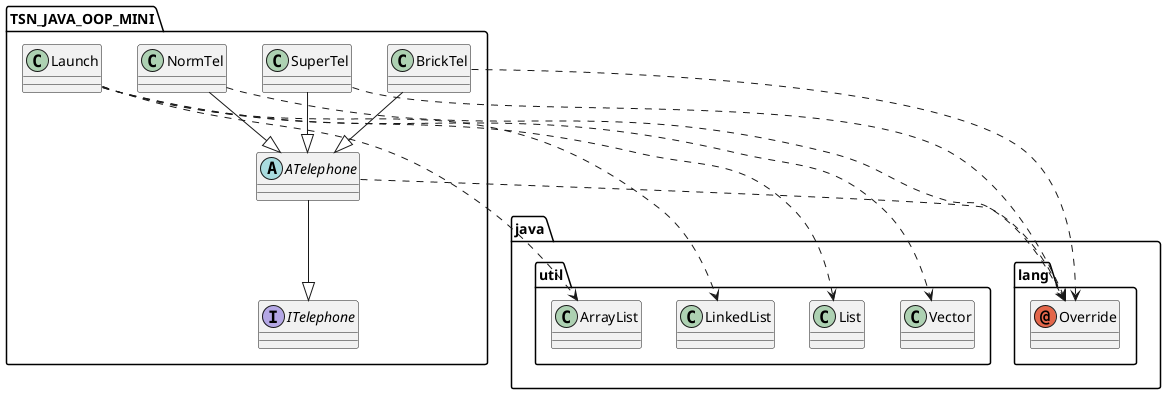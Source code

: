 @startuml
abstract class TSN_JAVA_OOP_MINI.ATelephone
annotation java.lang.Override
class TSN_JAVA_OOP_MINI.BrickTel
class TSN_JAVA_OOP_MINI.Launch
class TSN_JAVA_OOP_MINI.NormTel
class TSN_JAVA_OOP_MINI.SuperTel
class java.util.ArrayList
class java.util.LinkedList
class java.util.List
class java.util.Vector
interface TSN_JAVA_OOP_MINI.ITelephone
TSN_JAVA_OOP_MINI.ATelephone ..> java.lang.Override
TSN_JAVA_OOP_MINI.ATelephone --|> TSN_JAVA_OOP_MINI.ITelephone
TSN_JAVA_OOP_MINI.BrickTel --|> TSN_JAVA_OOP_MINI.ATelephone
TSN_JAVA_OOP_MINI.BrickTel ..> java.lang.Override
TSN_JAVA_OOP_MINI.Launch ..> java.util.ArrayList
TSN_JAVA_OOP_MINI.Launch ..> java.util.LinkedList
TSN_JAVA_OOP_MINI.Launch ..> java.util.List
TSN_JAVA_OOP_MINI.Launch ..> java.util.Vector
TSN_JAVA_OOP_MINI.NormTel --|> TSN_JAVA_OOP_MINI.ATelephone
TSN_JAVA_OOP_MINI.NormTel ..> java.lang.Override
TSN_JAVA_OOP_MINI.SuperTel --|> TSN_JAVA_OOP_MINI.ATelephone
TSN_JAVA_OOP_MINI.SuperTel ..> java.lang.Override
@enduml